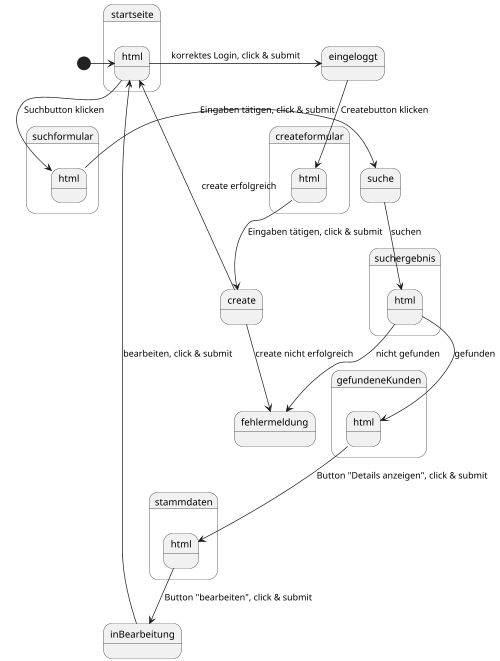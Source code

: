 @startuml Zustandsdiagramm
scale 500 width

[*] -> startseite.html
startseite.html --> suchformular.html : Suchbutton klicken
suchformular.html --> suche : Eingaben tätigen, click & submit
suche --> suchergebnis.html : suchen
suchergebnis.html --> gefundeneKunden.html : gefunden
suchergebnis.html --> fehlermeldung : nicht gefunden
gefundeneKunden.html --> stammdaten.html : Button "Details anzeigen", click & submit
stammdaten.html --> inBearbeitung : Button "bearbeiten", click & submit
inBearbeitung --> startseite.html : bearbeiten, click & submit
startseite.html -> eingeloggt: korrektes Login, click & submit
eingeloggt --> createformular.html : Createbutton klicken
createformular.html --> create: Eingaben tätigen, click & submit
create --> startseite.html : create erfolgreich
create --> fehlermeldung : create nicht erfolgreich
@enduml

startseite.html -> startseite.html: inkorrektes Login, click & submit
